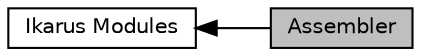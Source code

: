 digraph "Assembler"
{
  edge [fontname="Helvetica",fontsize="10",labelfontname="Helvetica",labelfontsize="10"];
  node [fontname="Helvetica",fontsize="10",shape=box];
  rankdir=LR;
  Node1 [label="Assembler",height=0.2,width=0.4,color="black", fillcolor="grey75", style="filled", fontcolor="black",tooltip="All finite element assembler."];
  Node2 [label="Ikarus Modules",height=0.2,width=0.4,color="black", fillcolor="white", style="filled",URL="$a00356.html",tooltip="All Ikarus modules."];
  Node2->Node1 [shape=plaintext, dir="back", style="solid"];
}
